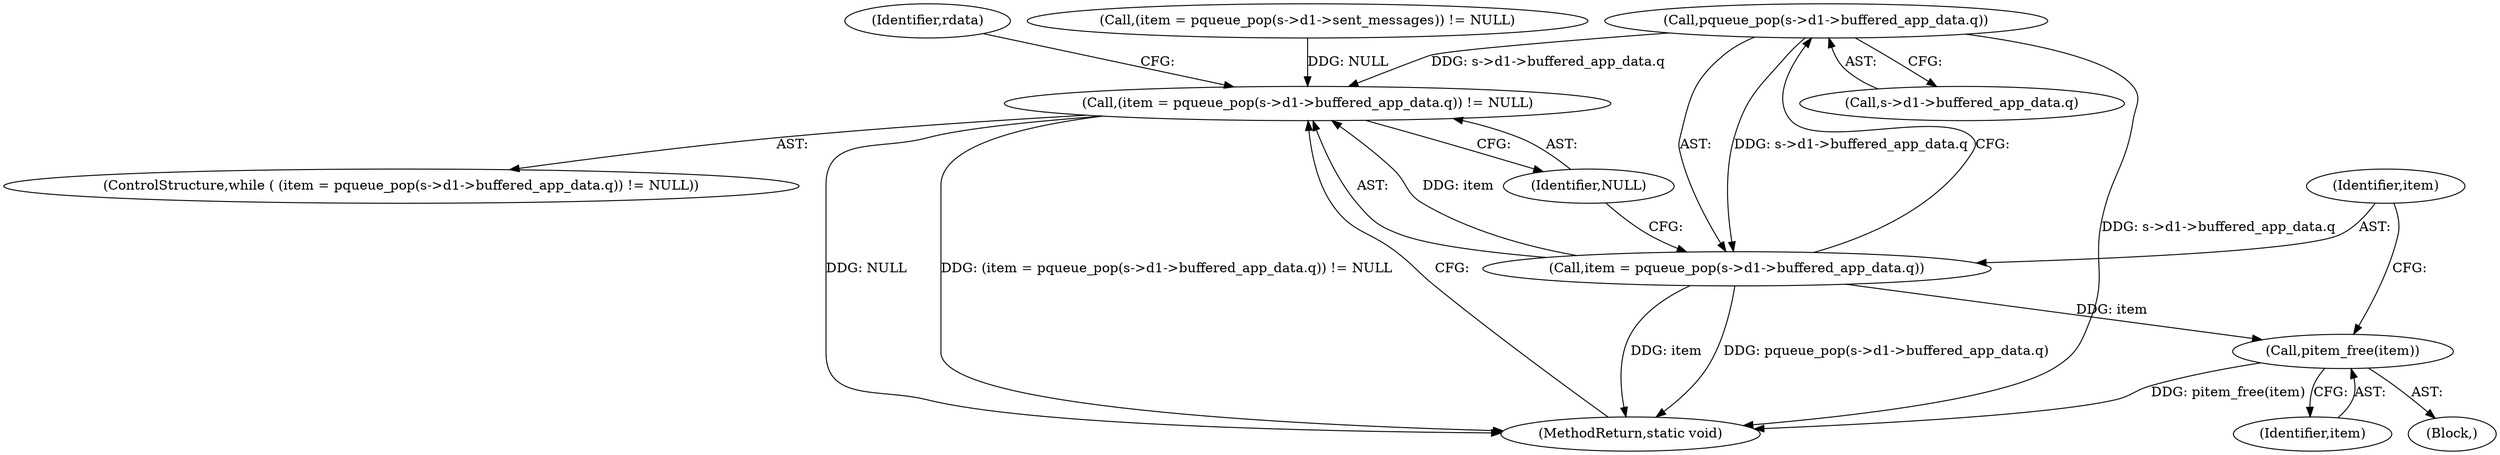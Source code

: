 digraph "0_openssl_470990fee0182566d439ef7e82d1abf18b7085d7@pointer" {
"1000250" [label="(Call,pqueue_pop(s->d1->buffered_app_data.q))"];
"1000247" [label="(Call,(item = pqueue_pop(s->d1->buffered_app_data.q)) != NULL)"];
"1000248" [label="(Call,item = pqueue_pop(s->d1->buffered_app_data.q))"];
"1000284" [label="(Call,pitem_free(item))"];
"1000285" [label="(Identifier,item)"];
"1000284" [label="(Call,pitem_free(item))"];
"1000248" [label="(Call,item = pqueue_pop(s->d1->buffered_app_data.q))"];
"1000247" [label="(Call,(item = pqueue_pop(s->d1->buffered_app_data.q)) != NULL)"];
"1000246" [label="(ControlStructure,while ( (item = pqueue_pop(s->d1->buffered_app_data.q)) != NULL))"];
"1000250" [label="(Call,pqueue_pop(s->d1->buffered_app_data.q))"];
"1000261" [label="(Identifier,rdata)"];
"1000251" [label="(Call,s->d1->buffered_app_data.q)"];
"1000220" [label="(Call,(item = pqueue_pop(s->d1->sent_messages)) != NULL)"];
"1000249" [label="(Identifier,item)"];
"1000259" [label="(Block,)"];
"1000286" [label="(MethodReturn,static void)"];
"1000258" [label="(Identifier,NULL)"];
"1000250" -> "1000248"  [label="AST: "];
"1000250" -> "1000251"  [label="CFG: "];
"1000251" -> "1000250"  [label="AST: "];
"1000248" -> "1000250"  [label="CFG: "];
"1000250" -> "1000286"  [label="DDG: s->d1->buffered_app_data.q"];
"1000250" -> "1000247"  [label="DDG: s->d1->buffered_app_data.q"];
"1000250" -> "1000248"  [label="DDG: s->d1->buffered_app_data.q"];
"1000247" -> "1000246"  [label="AST: "];
"1000247" -> "1000258"  [label="CFG: "];
"1000248" -> "1000247"  [label="AST: "];
"1000258" -> "1000247"  [label="AST: "];
"1000261" -> "1000247"  [label="CFG: "];
"1000286" -> "1000247"  [label="CFG: "];
"1000247" -> "1000286"  [label="DDG: NULL"];
"1000247" -> "1000286"  [label="DDG: (item = pqueue_pop(s->d1->buffered_app_data.q)) != NULL"];
"1000248" -> "1000247"  [label="DDG: item"];
"1000220" -> "1000247"  [label="DDG: NULL"];
"1000249" -> "1000248"  [label="AST: "];
"1000258" -> "1000248"  [label="CFG: "];
"1000248" -> "1000286"  [label="DDG: pqueue_pop(s->d1->buffered_app_data.q)"];
"1000248" -> "1000286"  [label="DDG: item"];
"1000248" -> "1000284"  [label="DDG: item"];
"1000284" -> "1000259"  [label="AST: "];
"1000284" -> "1000285"  [label="CFG: "];
"1000285" -> "1000284"  [label="AST: "];
"1000249" -> "1000284"  [label="CFG: "];
"1000284" -> "1000286"  [label="DDG: pitem_free(item)"];
}
